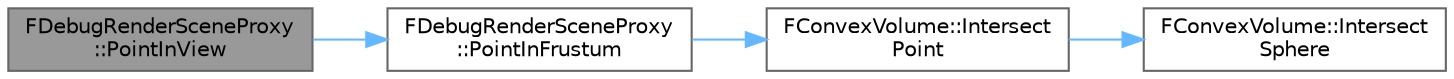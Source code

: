 digraph "FDebugRenderSceneProxy::PointInView"
{
 // INTERACTIVE_SVG=YES
 // LATEX_PDF_SIZE
  bgcolor="transparent";
  edge [fontname=Helvetica,fontsize=10,labelfontname=Helvetica,labelfontsize=10];
  node [fontname=Helvetica,fontsize=10,shape=box,height=0.2,width=0.4];
  rankdir="LR";
  Node1 [id="Node000001",label="FDebugRenderSceneProxy\l::PointInView",height=0.2,width=0.4,color="gray40", fillcolor="grey60", style="filled", fontcolor="black",tooltip=" "];
  Node1 -> Node2 [id="edge1_Node000001_Node000002",color="steelblue1",style="solid",tooltip=" "];
  Node2 [id="Node000002",label="FDebugRenderSceneProxy\l::PointInFrustum",height=0.2,width=0.4,color="grey40", fillcolor="white", style="filled",URL="$d2/dcd/classFDebugRenderSceneProxy.html#a98d957409967f21879ae1f8ae0372a7a",tooltip=" "];
  Node2 -> Node3 [id="edge2_Node000002_Node000003",color="steelblue1",style="solid",tooltip=" "];
  Node3 [id="Node000003",label="FConvexVolume::Intersect\lPoint",height=0.2,width=0.4,color="grey40", fillcolor="white", style="filled",URL="$d3/d5e/structFConvexVolume.html#afda1d1ebdf73482a71ed24d49c77ba41",tooltip="Determines whether the given point lies inside the convex volume."];
  Node3 -> Node4 [id="edge3_Node000003_Node000004",color="steelblue1",style="solid",tooltip=" "];
  Node4 [id="Node000004",label="FConvexVolume::Intersect\lSphere",height=0.2,width=0.4,color="grey40", fillcolor="white", style="filled",URL="$d3/d5e/structFConvexVolume.html#a864a9da5bf20a529344a5b33d74d113f",tooltip="Intersection test with a sphere."];
}

